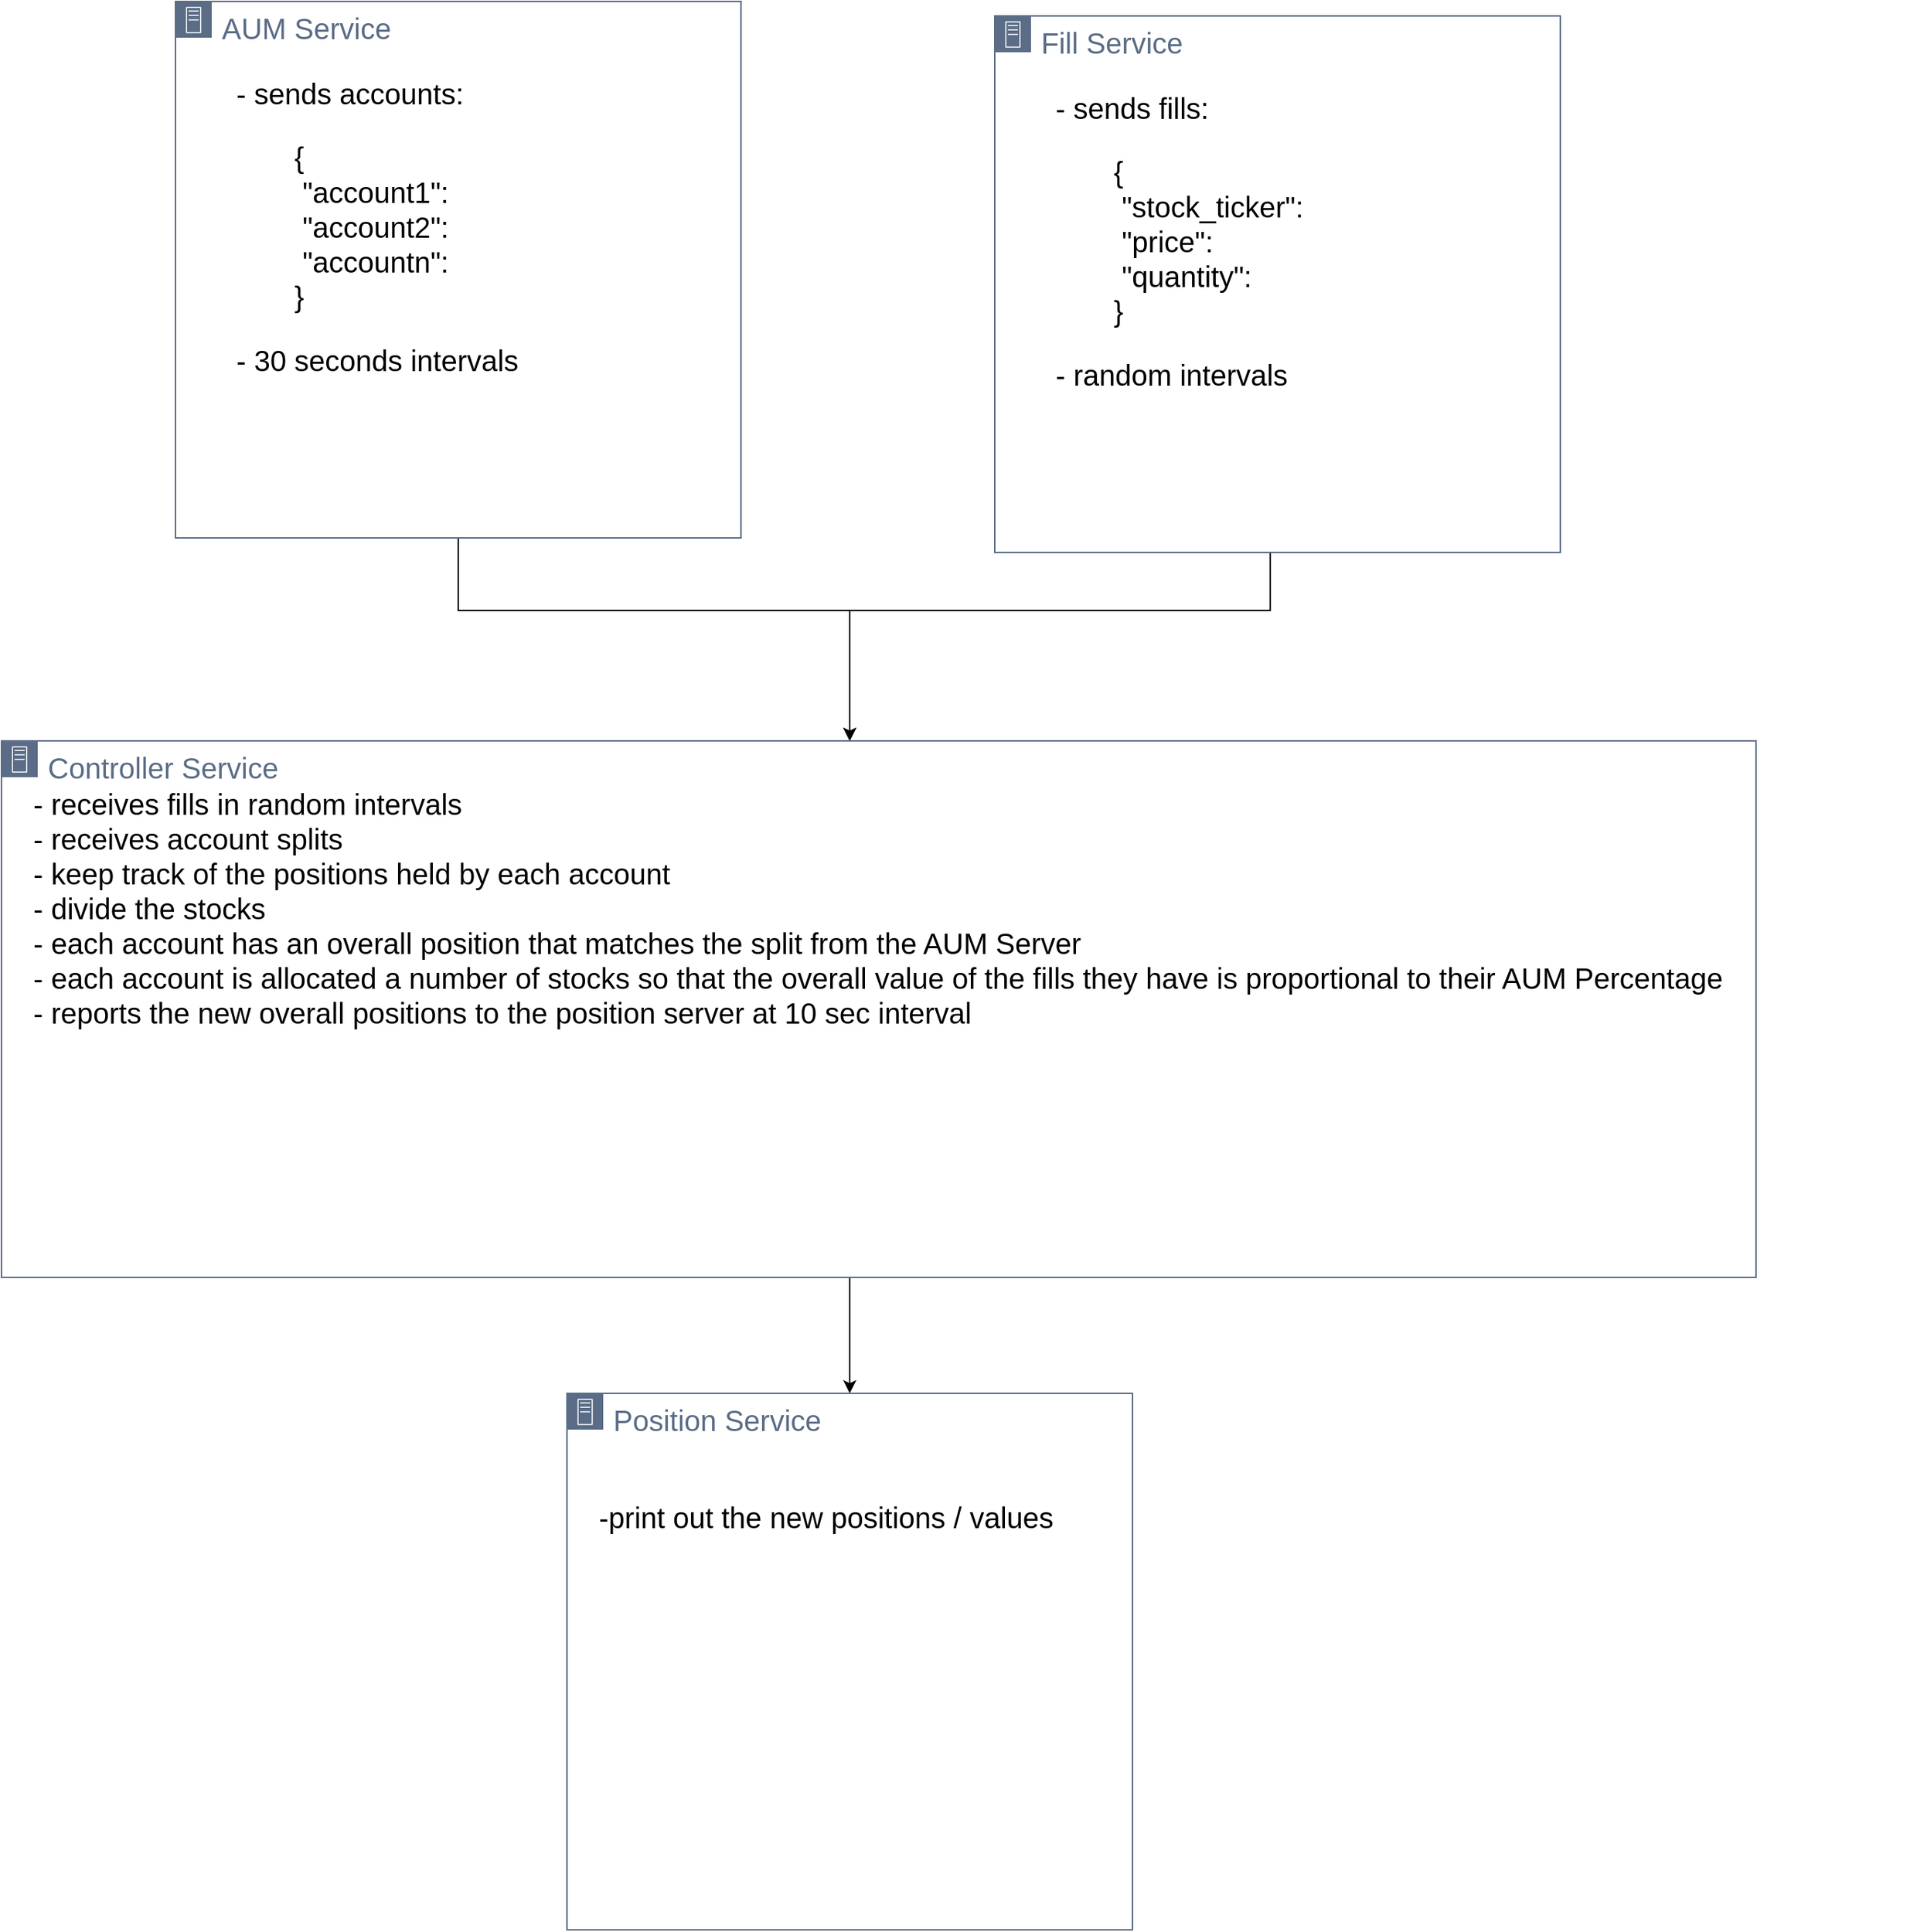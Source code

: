 <mxfile version="15.7.3" type="github">
  <diagram name="Page-1" id="197159a0-c6a4-9194-75a8-e4174976684c">
    <mxGraphModel dx="2062" dy="1080" grid="1" gridSize="10" guides="1" tooltips="1" connect="1" arrows="1" fold="1" page="1" pageScale="1.5" pageWidth="1169" pageHeight="826" background="none" math="0" shadow="0">
      <root>
        <mxCell id="0" style=";html=1;" />
        <mxCell id="1" style=";html=1;" parent="0" />
        <mxCell id="YApbJpbIoY-pW7K9Kt5q-5" value="" style="endArrow=none;startArrow=classic;html=1;rounded=0;fontSize=20;exitX=0.5;exitY=0;exitDx=0;exitDy=0;endFill=0;" edge="1" parent="1">
          <mxGeometry width="50" height="50" relative="1" as="geometry">
            <mxPoint x="755" y="590" as="sourcePoint" />
            <mxPoint x="1045" y="460" as="targetPoint" />
            <Array as="points">
              <mxPoint x="755" y="500" />
              <mxPoint x="1045" y="500" />
            </Array>
          </mxGeometry>
        </mxCell>
        <mxCell id="YApbJpbIoY-pW7K9Kt5q-6" value="" style="endArrow=none;startArrow=classic;html=1;rounded=0;fontSize=20;exitX=0.5;exitY=0;exitDx=0;exitDy=0;endFill=0;entryX=0.5;entryY=1;entryDx=0;entryDy=0;" edge="1" parent="1" target="YApbJpbIoY-pW7K9Kt5q-13">
          <mxGeometry width="50" height="50" relative="1" as="geometry">
            <mxPoint x="755" y="590" as="sourcePoint" />
            <mxPoint x="485" y="460" as="targetPoint" />
            <Array as="points">
              <mxPoint x="755" y="500" />
              <mxPoint x="485" y="500" />
            </Array>
          </mxGeometry>
        </mxCell>
        <mxCell id="YApbJpbIoY-pW7K9Kt5q-8" value="" style="endArrow=classic;html=1;rounded=0;fontSize=20;entryX=0.5;entryY=0;entryDx=0;entryDy=0;exitX=0.5;exitY=1;exitDx=0;exitDy=0;" edge="1" parent="1">
          <mxGeometry width="50" height="50" relative="1" as="geometry">
            <mxPoint x="755" y="960" as="sourcePoint" />
            <mxPoint x="755" y="1040" as="targetPoint" />
          </mxGeometry>
        </mxCell>
        <mxCell id="YApbJpbIoY-pW7K9Kt5q-11" value="" style="group" vertex="1" connectable="0" parent="1">
          <mxGeometry x="875" y="120" width="370" height="340" as="geometry" />
        </mxCell>
        <mxCell id="YApbJpbIoY-pW7K9Kt5q-9" value="&lt;font style=&quot;font-size: 20px&quot;&gt;Fill Service&lt;/font&gt;" style="points=[[0,0],[0.25,0],[0.5,0],[0.75,0],[1,0],[1,0.25],[1,0.5],[1,0.75],[1,1],[0.75,1],[0.5,1],[0.25,1],[0,1],[0,0.75],[0,0.5],[0,0.25]];outlineConnect=0;gradientColor=none;html=1;whiteSpace=wrap;fontSize=12;fontStyle=0;shape=mxgraph.aws4.group;grIcon=mxgraph.aws4.group_on_premise;strokeColor=#5A6C86;fillColor=none;verticalAlign=top;align=left;spacingLeft=30;fontColor=#5A6C86;dashed=0;" vertex="1" parent="YApbJpbIoY-pW7K9Kt5q-11">
          <mxGeometry x="-20" y="-30" width="390" height="370" as="geometry" />
        </mxCell>
        <mxCell id="YApbJpbIoY-pW7K9Kt5q-10" value="&lt;div&gt;- sends fills:&lt;/div&gt;&lt;blockquote&gt;&lt;div&gt;&lt;span style=&quot;white-space: pre&quot;&gt;{&lt;/span&gt;&lt;/div&gt;&lt;div&gt;&lt;span style=&quot;white-space: pre&quot;&gt;&lt;span style=&quot;white-space: pre&quot;&gt;	&lt;/span&gt;&quot;stock_ticker&quot;: &lt;/span&gt;&lt;/div&gt;&lt;div&gt;&lt;span style=&quot;white-space: pre&quot;&gt;&lt;span style=&quot;white-space: pre&quot;&gt;	&lt;/span&gt;&quot;price&quot;:&lt;/span&gt;&lt;/div&gt;&lt;div&gt;&lt;span style=&quot;white-space: pre&quot;&gt;&lt;span style=&quot;white-space: pre&quot;&gt;	&lt;/span&gt;&quot;quantity&quot;:&lt;/span&gt;&lt;/div&gt;&lt;div&gt;&lt;span style=&quot;white-space: pre&quot;&gt;}&lt;br&gt;&lt;/span&gt;&lt;/div&gt;&lt;/blockquote&gt;&lt;div&gt;- random intervals&lt;br&gt;&lt;/div&gt;" style="text;html=1;strokeColor=none;fillColor=none;align=left;verticalAlign=middle;whiteSpace=wrap;rounded=0;fontSize=20;" vertex="1" parent="YApbJpbIoY-pW7K9Kt5q-11">
          <mxGeometry x="20" y="80" width="310" height="90" as="geometry" />
        </mxCell>
        <mxCell id="YApbJpbIoY-pW7K9Kt5q-12" value="" style="group" vertex="1" connectable="0" parent="1">
          <mxGeometry x="310" y="110" width="370" height="340" as="geometry" />
        </mxCell>
        <mxCell id="YApbJpbIoY-pW7K9Kt5q-13" value="&lt;font style=&quot;font-size: 20px&quot;&gt;AUM Service&lt;/font&gt;" style="points=[[0,0],[0.25,0],[0.5,0],[0.75,0],[1,0],[1,0.25],[1,0.5],[1,0.75],[1,1],[0.75,1],[0.5,1],[0.25,1],[0,1],[0,0.75],[0,0.5],[0,0.25]];outlineConnect=0;gradientColor=none;html=1;whiteSpace=wrap;fontSize=12;fontStyle=0;shape=mxgraph.aws4.group;grIcon=mxgraph.aws4.group_on_premise;strokeColor=#5A6C86;fillColor=none;verticalAlign=top;align=left;spacingLeft=30;fontColor=#5A6C86;dashed=0;" vertex="1" parent="YApbJpbIoY-pW7K9Kt5q-12">
          <mxGeometry x="-20" y="-30" width="390" height="370" as="geometry" />
        </mxCell>
        <mxCell id="YApbJpbIoY-pW7K9Kt5q-14" value="&lt;div&gt;- sends accounts:&lt;/div&gt;&lt;blockquote&gt;&lt;div&gt;&lt;span style=&quot;white-space: pre&quot;&gt;{&lt;/span&gt;&lt;/div&gt;&lt;div&gt;&lt;span style=&quot;white-space: pre&quot;&gt;&lt;span style=&quot;white-space: pre&quot;&gt;	&lt;/span&gt;&quot;account1&quot;: &lt;/span&gt;&lt;/div&gt;&lt;div&gt;&lt;span style=&quot;white-space: pre&quot;&gt;&lt;span style=&quot;white-space: pre&quot;&gt;	&lt;/span&gt;&quot;account2&quot;:&lt;/span&gt;&lt;/div&gt;&lt;div&gt;&lt;span style=&quot;white-space: pre&quot;&gt;&lt;span style=&quot;white-space: pre&quot;&gt;	&lt;/span&gt;&quot;accountn&quot;:&lt;/span&gt;&lt;/div&gt;&lt;div&gt;&lt;span style=&quot;white-space: pre&quot;&gt;}&lt;br&gt;&lt;/span&gt;&lt;/div&gt;&lt;/blockquote&gt;&lt;div&gt;- 30 seconds intervals&lt;br&gt;&lt;/div&gt;" style="text;html=1;strokeColor=none;fillColor=none;align=left;verticalAlign=middle;whiteSpace=wrap;rounded=0;fontSize=20;" vertex="1" parent="YApbJpbIoY-pW7K9Kt5q-12">
          <mxGeometry x="20" y="80" width="310" height="90" as="geometry" />
        </mxCell>
        <mxCell id="YApbJpbIoY-pW7K9Kt5q-20" value="" style="group" vertex="1" connectable="0" parent="1">
          <mxGeometry x="190" y="620" width="1300" height="340" as="geometry" />
        </mxCell>
        <mxCell id="YApbJpbIoY-pW7K9Kt5q-21" value="&lt;font style=&quot;font-size: 20px&quot;&gt;Controller Service&lt;/font&gt;" style="points=[[0,0],[0.25,0],[0.5,0],[0.75,0],[1,0],[1,0.25],[1,0.5],[1,0.75],[1,1],[0.75,1],[0.5,1],[0.25,1],[0,1],[0,0.75],[0,0.5],[0,0.25]];outlineConnect=0;gradientColor=none;html=1;whiteSpace=wrap;fontSize=12;fontStyle=0;shape=mxgraph.aws4.group;grIcon=mxgraph.aws4.group_on_premise;strokeColor=#5A6C86;fillColor=none;verticalAlign=top;align=left;spacingLeft=30;fontColor=#5A6C86;dashed=0;" vertex="1" parent="YApbJpbIoY-pW7K9Kt5q-20">
          <mxGeometry x="-20" y="-30" width="1210" height="370" as="geometry" />
        </mxCell>
        <mxCell id="YApbJpbIoY-pW7K9Kt5q-22" value="&lt;div&gt;- receives fills in random intervals&lt;/div&gt;&lt;div&gt;- receives account splits&lt;/div&gt;&lt;div&gt;- keep track of the positions held by each account&lt;br&gt;&lt;/div&gt;&lt;div&gt;- divide the stocks&lt;/div&gt;&lt;div&gt;- each account has an overall position that matches the split from the AUM Server&lt;/div&gt;&lt;div&gt;- each account is allocated a number of stocks so that the overall value of the fills they have is proportional to their AUM Percentage&lt;br&gt;&lt;/div&gt;&lt;div&gt;- reports the new overall positions to the position server at 10 sec interval&lt;br&gt;&lt;/div&gt;" style="text;html=1;strokeColor=none;fillColor=none;align=left;verticalAlign=middle;whiteSpace=wrap;rounded=0;fontSize=20;" vertex="1" parent="YApbJpbIoY-pW7K9Kt5q-20">
          <mxGeometry y="40" width="1300" height="90" as="geometry" />
        </mxCell>
        <mxCell id="YApbJpbIoY-pW7K9Kt5q-26" value="" style="group" vertex="1" connectable="0" parent="1">
          <mxGeometry x="580" y="1070" width="370" height="340" as="geometry" />
        </mxCell>
        <mxCell id="YApbJpbIoY-pW7K9Kt5q-27" value="&lt;font style=&quot;font-size: 20px&quot;&gt;Position Service&lt;/font&gt;" style="points=[[0,0],[0.25,0],[0.5,0],[0.75,0],[1,0],[1,0.25],[1,0.5],[1,0.75],[1,1],[0.75,1],[0.5,1],[0.25,1],[0,1],[0,0.75],[0,0.5],[0,0.25]];outlineConnect=0;gradientColor=none;html=1;whiteSpace=wrap;fontSize=12;fontStyle=0;shape=mxgraph.aws4.group;grIcon=mxgraph.aws4.group_on_premise;strokeColor=#5A6C86;fillColor=none;verticalAlign=top;align=left;spacingLeft=30;fontColor=#5A6C86;dashed=0;" vertex="1" parent="YApbJpbIoY-pW7K9Kt5q-26">
          <mxGeometry x="-20" y="-30" width="390" height="370" as="geometry" />
        </mxCell>
        <mxCell id="YApbJpbIoY-pW7K9Kt5q-28" value="-print out the new positions / values" style="text;html=1;strokeColor=none;fillColor=none;align=left;verticalAlign=middle;whiteSpace=wrap;rounded=0;fontSize=20;" vertex="1" parent="YApbJpbIoY-pW7K9Kt5q-26">
          <mxGeometry y="10" width="340" height="90" as="geometry" />
        </mxCell>
      </root>
    </mxGraphModel>
  </diagram>
</mxfile>

